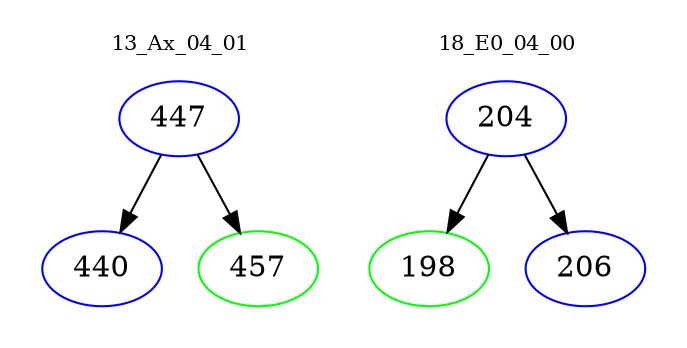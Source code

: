 digraph{
subgraph cluster_0 {
color = white
label = "13_Ax_04_01";
fontsize=10;
T0_447 [label="447", color="blue"]
T0_447 -> T0_440 [color="black"]
T0_440 [label="440", color="blue"]
T0_447 -> T0_457 [color="black"]
T0_457 [label="457", color="green"]
}
subgraph cluster_1 {
color = white
label = "18_E0_04_00";
fontsize=10;
T1_204 [label="204", color="blue"]
T1_204 -> T1_198 [color="black"]
T1_198 [label="198", color="green"]
T1_204 -> T1_206 [color="black"]
T1_206 [label="206", color="blue"]
}
}
